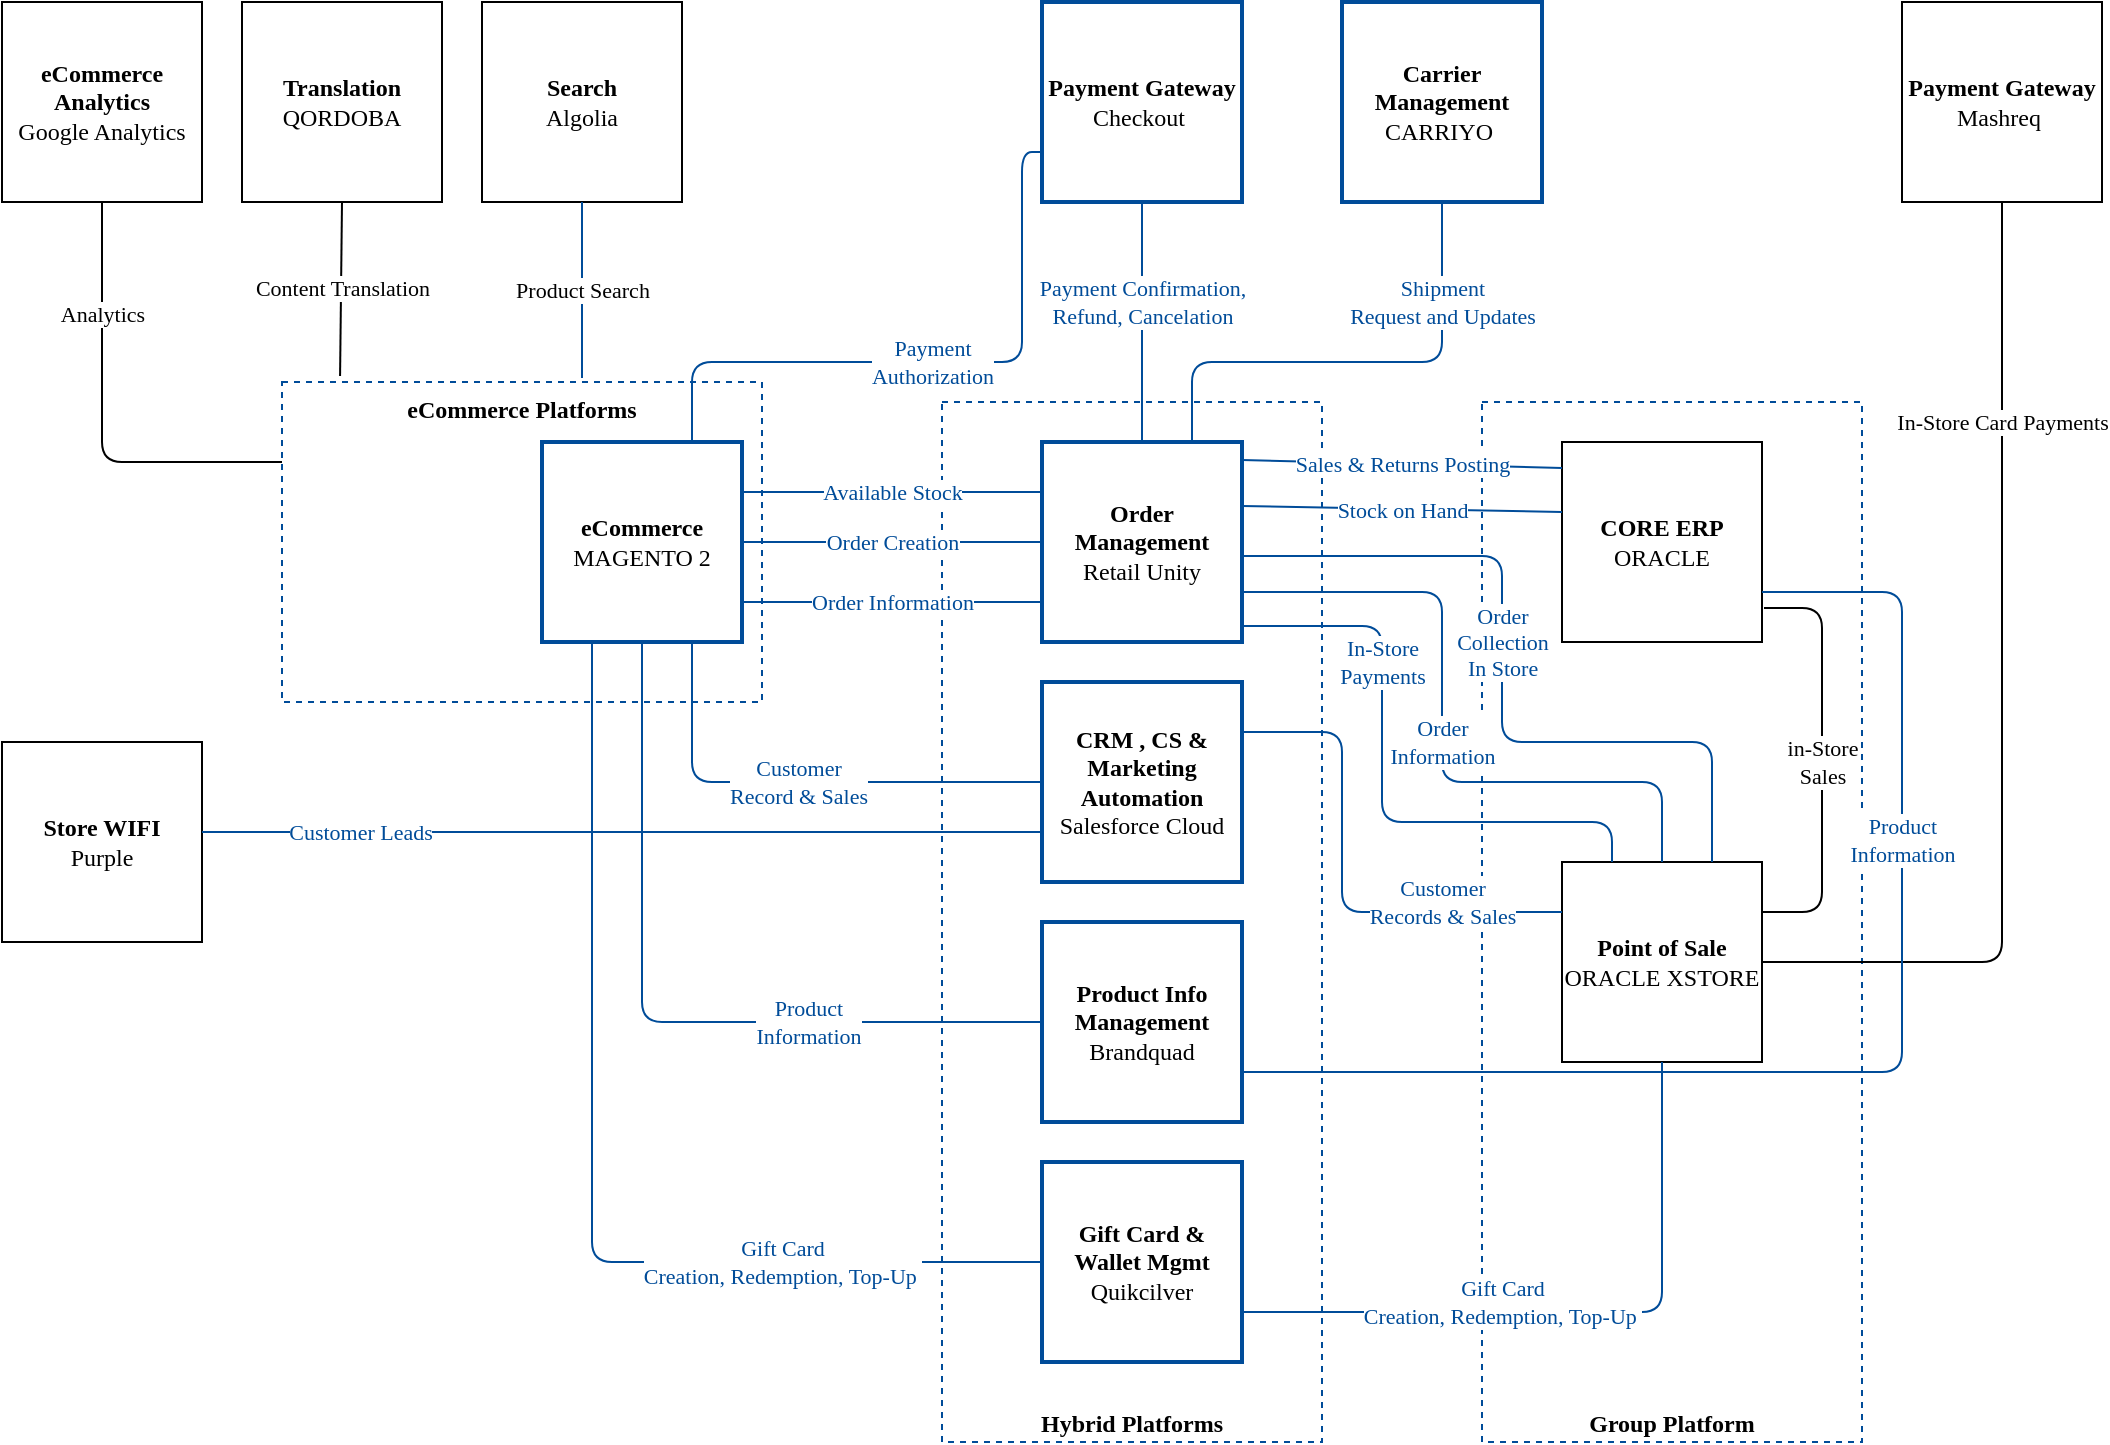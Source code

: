 <mxfile version="12.2.3" type="github" pages="1">
  <diagram id="-GZT7Gz3S9nu6BwqAsMg" name="Page-1">
    <mxGraphModel dx="1426" dy="826" grid="1" gridSize="10" guides="1" tooltips="1" connect="1" arrows="1" fold="1" page="1" pageScale="1" pageWidth="1654" pageHeight="1169" math="0" shadow="0">
      <root>
        <mxCell id="0"/>
        <mxCell id="1" value="Baseline" parent="0"/>
        <mxCell id="lozlibnP6VbxaUcMPLXo-64" value="Group Platform" style="rounded=0;whiteSpace=wrap;html=1;strokeColor=#004C99;strokeWidth=1;fillColor=#FFFFFF;fontFamily=Garamond;fontColor=#000000;verticalAlign=bottom;dashed=1;fontStyle=1" parent="1" vertex="1">
          <mxGeometry x="750" y="280" width="190" height="520" as="geometry"/>
        </mxCell>
        <mxCell id="lozlibnP6VbxaUcMPLXo-31" value="Hybrid Platforms" style="rounded=0;whiteSpace=wrap;html=1;strokeColor=#004C99;strokeWidth=1;fillColor=#FFFFFF;fontFamily=Garamond;fontColor=#000000;verticalAlign=bottom;dashed=1;fontStyle=1" parent="1" vertex="1">
          <mxGeometry x="480" y="280" width="190" height="520" as="geometry"/>
        </mxCell>
        <mxCell id="lozlibnP6VbxaUcMPLXo-13" value="&lt;b&gt;Translation&lt;/b&gt;&lt;br&gt;QORDOBA" style="whiteSpace=wrap;html=1;aspect=fixed;strokeColor=#000000;fontFamily=Garamond;" parent="1" vertex="1">
          <mxGeometry x="130" y="80" width="100" height="100" as="geometry"/>
        </mxCell>
        <mxCell id="lozlibnP6VbxaUcMPLXo-14" value="&lt;b&gt;Search&lt;/b&gt;&lt;br&gt;Algolia" style="whiteSpace=wrap;html=1;aspect=fixed;strokeColor=#000000;fontFamily=Garamond;" parent="1" vertex="1">
          <mxGeometry x="250" y="80" width="100" height="100" as="geometry"/>
        </mxCell>
        <mxCell id="lozlibnP6VbxaUcMPLXo-45" value="&lt;b&gt;eCommerce Analytics&lt;/b&gt;&lt;br&gt;Google Analytics" style="whiteSpace=wrap;html=1;aspect=fixed;strokeColor=#000000;fontFamily=Garamond;" parent="1" vertex="1">
          <mxGeometry x="10" y="80" width="100" height="100" as="geometry"/>
        </mxCell>
        <mxCell id="lozlibnP6VbxaUcMPLXo-46" value="Analytics" style="endArrow=none;html=1;fontFamily=Garamond;entryX=0.5;entryY=1;entryDx=0;entryDy=0;strokeColor=#000000;fontColor=#000000;exitX=0;exitY=0.25;exitDx=0;exitDy=0;" parent="1" source="lozlibnP6VbxaUcMPLXo-30" target="lozlibnP6VbxaUcMPLXo-45" edge="1">
          <mxGeometry x="0.495" width="50" height="50" relative="1" as="geometry">
            <mxPoint x="220" y="289" as="sourcePoint"/>
            <mxPoint x="220" y="190" as="targetPoint"/>
            <Array as="points">
              <mxPoint x="60" y="310"/>
            </Array>
            <mxPoint as="offset"/>
          </mxGeometry>
        </mxCell>
        <mxCell id="lozlibnP6VbxaUcMPLXo-22" value="Content Translation" style="endArrow=none;html=1;fontFamily=Garamond;entryX=0.5;entryY=1;entryDx=0;entryDy=0;strokeColor=#000000;fontColor=#000000;exitX=0.121;exitY=-0.019;exitDx=0;exitDy=0;exitPerimeter=0;" parent="1" source="lozlibnP6VbxaUcMPLXo-30" target="lozlibnP6VbxaUcMPLXo-13" edge="1">
          <mxGeometry width="50" height="50" relative="1" as="geometry">
            <mxPoint x="210" y="270" as="sourcePoint"/>
            <mxPoint x="210" y="250" as="targetPoint"/>
          </mxGeometry>
        </mxCell>
        <mxCell id="lozlibnP6VbxaUcMPLXo-27" value="Product Search" style="endArrow=none;html=1;fontFamily=Garamond;entryX=0.5;entryY=1;entryDx=0;entryDy=0;strokeColor=#004C99;fontColor=#000000;" parent="1" target="lozlibnP6VbxaUcMPLXo-14" edge="1">
          <mxGeometry width="50" height="50" relative="1" as="geometry">
            <mxPoint x="300" y="268" as="sourcePoint"/>
            <mxPoint x="360" y="190" as="targetPoint"/>
          </mxGeometry>
        </mxCell>
        <mxCell id="lozlibnP6VbxaUcMPLXo-30" value="eCommerce Platforms" style="rounded=0;whiteSpace=wrap;html=1;strokeColor=#004C99;strokeWidth=1;fillColor=#FFFFFF;fontFamily=Garamond;fontColor=#000000;verticalAlign=top;dashed=1;fontStyle=1" parent="1" vertex="1">
          <mxGeometry x="150" y="270" width="240" height="160" as="geometry"/>
        </mxCell>
        <mxCell id="lozlibnP6VbxaUcMPLXo-12" value="&lt;b&gt;Point of Sale&lt;br&gt;&lt;/b&gt;ORACLE XSTORE" style="whiteSpace=wrap;html=1;aspect=fixed;strokeColor=#000000;fontFamily=Garamond;" parent="1" vertex="1">
          <mxGeometry x="790" y="510" width="100" height="100" as="geometry"/>
        </mxCell>
        <mxCell id="lozlibnP6VbxaUcMPLXo-17" value="&lt;b&gt;Payment Gateway&lt;br&gt;&lt;/b&gt;Mashreq&amp;nbsp;" style="whiteSpace=wrap;html=1;aspect=fixed;strokeColor=#000000;fontFamily=Garamond;" parent="1" vertex="1">
          <mxGeometry x="960" y="80" width="100" height="100" as="geometry"/>
        </mxCell>
        <mxCell id="lozlibnP6VbxaUcMPLXo-52" value="In-Store Card Payments" style="endArrow=none;html=1;fontFamily=Garamond;entryX=1;entryY=0.5;entryDx=0;entryDy=0;strokeColor=#000000;fontColor=#000000;exitX=0.5;exitY=1;exitDx=0;exitDy=0;" parent="1" source="lozlibnP6VbxaUcMPLXo-17" target="lozlibnP6VbxaUcMPLXo-12" edge="1">
          <mxGeometry x="-0.56" width="50" height="50" relative="1" as="geometry">
            <mxPoint x="1030" y="230" as="sourcePoint"/>
            <mxPoint x="940" y="605" as="targetPoint"/>
            <Array as="points">
              <mxPoint x="1010" y="560"/>
            </Array>
            <mxPoint as="offset"/>
          </mxGeometry>
        </mxCell>
        <mxCell id="lozlibnP6VbxaUcMPLXo-10" value="&lt;b&gt;CORE ERP&lt;br&gt;&lt;/b&gt;ORACLE" style="whiteSpace=wrap;html=1;aspect=fixed;fontFamily=Garamond;" parent="1" vertex="1">
          <mxGeometry x="790" y="300" width="100" height="100" as="geometry"/>
        </mxCell>
        <mxCell id="lozlibnP6VbxaUcMPLXo-63" value="in-Store &lt;br&gt;Sales" style="endArrow=none;html=1;fontFamily=Garamond;entryX=1;entryY=0.25;entryDx=0;entryDy=0;strokeColor=#000000;fontColor=#000000;exitX=1.01;exitY=0.83;exitDx=0;exitDy=0;exitPerimeter=0;" parent="1" source="lozlibnP6VbxaUcMPLXo-10" target="lozlibnP6VbxaUcMPLXo-12" edge="1">
          <mxGeometry x="0.004" width="50" height="50" relative="1" as="geometry">
            <mxPoint x="1020" y="190" as="sourcePoint"/>
            <mxPoint x="900" y="570" as="targetPoint"/>
            <Array as="points">
              <mxPoint x="920" y="383"/>
              <mxPoint x="920" y="535"/>
            </Array>
            <mxPoint as="offset"/>
          </mxGeometry>
        </mxCell>
        <mxCell id="o8V65QhEUuh6gnyvcspd-1" value="&lt;b&gt;Store WIFI&lt;/b&gt;&lt;br&gt;Purple" style="whiteSpace=wrap;html=1;aspect=fixed;strokeColor=#000000;fontFamily=Garamond;" vertex="1" parent="1">
          <mxGeometry x="10" y="450" width="100" height="100" as="geometry"/>
        </mxCell>
        <mxCell id="lozlibnP6VbxaUcMPLXo-3" value="Sunset" parent="0" visible="0"/>
        <mxCell id="lozlibnP6VbxaUcMPLXo-2" value="&lt;b&gt;eCommerce&lt;/b&gt;&lt;br&gt;MAGENTO 1" style="whiteSpace=wrap;html=1;aspect=fixed;strokeColor=#FF0000;fontFamily=Garamond;strokeWidth=2;" parent="lozlibnP6VbxaUcMPLXo-3" vertex="1">
          <mxGeometry x="160" y="300" width="100" height="100" as="geometry"/>
        </mxCell>
        <mxCell id="lozlibnP6VbxaUcMPLXo-56" value="Product &lt;br&gt;Information" style="endArrow=none;html=1;fontFamily=Garamond;entryX=0;entryY=0.75;entryDx=0;entryDy=0;strokeColor=#FF3333;fontColor=#FF3333;" parent="lozlibnP6VbxaUcMPLXo-3" target="lozlibnP6VbxaUcMPLXo-2" edge="1">
          <mxGeometry x="-0.002" y="1" width="50" height="50" relative="1" as="geometry">
            <mxPoint x="70" y="375" as="sourcePoint"/>
            <mxPoint x="70.04" y="561" as="targetPoint"/>
            <mxPoint as="offset"/>
          </mxGeometry>
        </mxCell>
        <mxCell id="lozlibnP6VbxaUcMPLXo-57" value="XLS" style="shape=umlActor;verticalLabelPosition=bottom;labelBackgroundColor=#ffffff;verticalAlign=top;html=1;outlineConnect=0;dashed=1;strokeColor=#FF3333;strokeWidth=2;fillColor=#FFFFFF;fontFamily=Garamond;fontColor=#FF3333;" parent="lozlibnP6VbxaUcMPLXo-3" vertex="1">
          <mxGeometry x="40" y="340" width="30" height="60" as="geometry"/>
        </mxCell>
        <mxCell id="lozlibnP6VbxaUcMPLXo-60" value="&lt;b&gt;Payment Gateway&lt;/b&gt;&lt;br&gt;Payfort" style="whiteSpace=wrap;html=1;aspect=fixed;strokeColor=#FF0000;fontFamily=Garamond;strokeWidth=2;" parent="lozlibnP6VbxaUcMPLXo-3" vertex="1">
          <mxGeometry x="390" y="80" width="100" height="100" as="geometry"/>
        </mxCell>
        <mxCell id="lozlibnP6VbxaUcMPLXo-61" value="All Payment Operations" style="endArrow=none;html=1;fontFamily=Garamond;entryX=1;entryY=0.25;entryDx=0;entryDy=0;strokeColor=#FF3333;fontColor=#FF3333;exitX=0.5;exitY=1;exitDx=0;exitDy=0;" parent="lozlibnP6VbxaUcMPLXo-3" source="lozlibnP6VbxaUcMPLXo-60" target="lozlibnP6VbxaUcMPLXo-2" edge="1">
          <mxGeometry x="0.508" width="50" height="50" relative="1" as="geometry">
            <mxPoint x="850" y="410" as="sourcePoint"/>
            <mxPoint x="245" y="410" as="targetPoint"/>
            <Array as="points">
              <mxPoint x="440" y="325"/>
            </Array>
            <mxPoint as="offset"/>
          </mxGeometry>
        </mxCell>
        <mxCell id="lozlibnP6VbxaUcMPLXo-53" value="Sales &amp;amp; Returns Posting" style="endArrow=none;html=1;fontFamily=Garamond;entryX=0.5;entryY=1;entryDx=0;entryDy=0;strokeColor=#FF3333;fontColor=#FF3333;exitX=0.75;exitY=1;exitDx=0;exitDy=0;" parent="lozlibnP6VbxaUcMPLXo-3" source="lozlibnP6VbxaUcMPLXo-10" target="lozlibnP6VbxaUcMPLXo-2" edge="1">
          <mxGeometry x="0.632" width="50" height="50" relative="1" as="geometry">
            <mxPoint x="290" y="620" as="sourcePoint"/>
            <mxPoint x="230" y="490" as="targetPoint"/>
            <Array as="points">
              <mxPoint x="865" y="490"/>
              <mxPoint x="210" y="490"/>
            </Array>
            <mxPoint as="offset"/>
          </mxGeometry>
        </mxCell>
        <mxCell id="lozlibnP6VbxaUcMPLXo-55" value="Stock on Hand" style="endArrow=none;html=1;fontFamily=Garamond;entryX=0.75;entryY=1;entryDx=0;entryDy=0;strokeColor=#FF3333;fontColor=#FF3333;exitX=0.5;exitY=1;exitDx=0;exitDy=0;" parent="lozlibnP6VbxaUcMPLXo-3" source="lozlibnP6VbxaUcMPLXo-10" target="lozlibnP6VbxaUcMPLXo-2" edge="1">
          <mxGeometry x="0.683" width="50" height="50" relative="1" as="geometry">
            <mxPoint x="791" y="350" as="sourcePoint"/>
            <mxPoint x="390.04" y="351" as="targetPoint"/>
            <Array as="points">
              <mxPoint x="840" y="470"/>
              <mxPoint x="235" y="470"/>
            </Array>
            <mxPoint as="offset"/>
          </mxGeometry>
        </mxCell>
        <mxCell id="lozlibnP6VbxaUcMPLXo-4" value="In Progress" parent="0"/>
        <mxCell id="lozlibnP6VbxaUcMPLXo-1" value="&lt;b&gt;eCommerce&lt;/b&gt;&lt;br&gt;MAGENTO 2" style="whiteSpace=wrap;html=1;aspect=fixed;strokeColor=#004C99;fontFamily=Garamond;strokeWidth=2;" parent="lozlibnP6VbxaUcMPLXo-4" vertex="1">
          <mxGeometry x="280" y="300" width="100" height="100" as="geometry"/>
        </mxCell>
        <mxCell id="lozlibnP6VbxaUcMPLXo-9" value="&lt;b&gt;Product Info Management&lt;/b&gt;&lt;br&gt;Brandquad" style="whiteSpace=wrap;html=1;aspect=fixed;strokeColor=#004C99;fontFamily=Garamond;strokeWidth=2;" parent="lozlibnP6VbxaUcMPLXo-4" vertex="1">
          <mxGeometry x="530" y="540" width="100" height="100" as="geometry"/>
        </mxCell>
        <mxCell id="lozlibnP6VbxaUcMPLXo-15" value="&lt;b&gt;Gift Card &amp;amp; Wallet Mgmt&lt;br&gt;&lt;/b&gt;Quikcilver" style="whiteSpace=wrap;html=1;aspect=fixed;strokeColor=#004C99;fontFamily=Garamond;strokeWidth=2;" parent="lozlibnP6VbxaUcMPLXo-4" vertex="1">
          <mxGeometry x="530" y="660" width="100" height="100" as="geometry"/>
        </mxCell>
        <mxCell id="lozlibnP6VbxaUcMPLXo-16" value="&lt;b&gt;Payment Gateway&lt;br&gt;&lt;/b&gt;Checkout&amp;nbsp;" style="whiteSpace=wrap;html=1;aspect=fixed;strokeColor=#004C99;fontFamily=Garamond;strokeWidth=2;" parent="lozlibnP6VbxaUcMPLXo-4" vertex="1">
          <mxGeometry x="530" y="80" width="100" height="100" as="geometry"/>
        </mxCell>
        <mxCell id="lozlibnP6VbxaUcMPLXo-18" value="&lt;b&gt;Order Management&lt;/b&gt;&lt;br&gt;Retail Unity" style="whiteSpace=wrap;html=1;aspect=fixed;strokeColor=#004C99;fontFamily=Garamond;strokeWidth=2;" parent="lozlibnP6VbxaUcMPLXo-4" vertex="1">
          <mxGeometry x="530" y="300" width="100" height="100" as="geometry"/>
        </mxCell>
        <mxCell id="lozlibnP6VbxaUcMPLXo-20" value="&lt;b&gt;Carrier Management&lt;br&gt;&lt;/b&gt;CARRIYO&amp;nbsp;" style="whiteSpace=wrap;html=1;aspect=fixed;strokeColor=#004C99;fontFamily=Garamond;strokeWidth=2;" parent="lozlibnP6VbxaUcMPLXo-4" vertex="1">
          <mxGeometry x="680" y="80" width="100" height="100" as="geometry"/>
        </mxCell>
        <mxCell id="lozlibnP6VbxaUcMPLXo-21" value="&lt;b&gt;CRM , CS &amp;amp; Marketing Automation&lt;br&gt;&lt;/b&gt;Salesforce Cloud" style="whiteSpace=wrap;html=1;aspect=fixed;strokeColor=#004C99;fontFamily=Garamond;strokeWidth=2;" parent="lozlibnP6VbxaUcMPLXo-4" vertex="1">
          <mxGeometry x="530" y="420" width="100" height="100" as="geometry"/>
        </mxCell>
        <mxCell id="lozlibnP6VbxaUcMPLXo-32" value="Order Creation" style="endArrow=none;html=1;fontFamily=Garamond;entryX=0;entryY=0.5;entryDx=0;entryDy=0;strokeColor=#004C99;fontColor=#004C99;exitX=1;exitY=0.5;exitDx=0;exitDy=0;" parent="lozlibnP6VbxaUcMPLXo-4" source="lozlibnP6VbxaUcMPLXo-1" target="lozlibnP6VbxaUcMPLXo-18" edge="1">
          <mxGeometry width="50" height="50" relative="1" as="geometry">
            <mxPoint x="340" y="290" as="sourcePoint"/>
            <mxPoint x="340" y="190" as="targetPoint"/>
          </mxGeometry>
        </mxCell>
        <mxCell id="lozlibnP6VbxaUcMPLXo-37" value="Customer &lt;br&gt;Record &amp;amp; Sales" style="endArrow=none;html=1;fontFamily=Garamond;entryX=0.75;entryY=1;entryDx=0;entryDy=0;strokeColor=#004C99;fontColor=#004C99;exitX=0;exitY=0.5;exitDx=0;exitDy=0;rounded=1;" parent="lozlibnP6VbxaUcMPLXo-4" source="lozlibnP6VbxaUcMPLXo-21" target="lozlibnP6VbxaUcMPLXo-1" edge="1">
          <mxGeometry width="50" height="50" relative="1" as="geometry">
            <mxPoint x="335" y="715" as="sourcePoint"/>
            <mxPoint x="150" y="530" as="targetPoint"/>
            <Array as="points">
              <mxPoint x="355" y="470"/>
            </Array>
          </mxGeometry>
        </mxCell>
        <mxCell id="lozlibnP6VbxaUcMPLXo-39" value="Product &lt;br&gt;Information" style="endArrow=none;html=1;fontFamily=Garamond;entryX=0.5;entryY=1;entryDx=0;entryDy=0;strokeColor=#004C99;fontColor=#004C99;exitX=0;exitY=0.5;exitDx=0;exitDy=0;" parent="lozlibnP6VbxaUcMPLXo-4" source="lozlibnP6VbxaUcMPLXo-9" target="lozlibnP6VbxaUcMPLXo-1" edge="1">
          <mxGeometry x="-0.397" width="50" height="50" relative="1" as="geometry">
            <mxPoint x="440" y="585" as="sourcePoint"/>
            <mxPoint x="290" y="490" as="targetPoint"/>
            <Array as="points">
              <mxPoint x="330" y="590"/>
            </Array>
            <mxPoint as="offset"/>
          </mxGeometry>
        </mxCell>
        <mxCell id="lozlibnP6VbxaUcMPLXo-43" value="Gift Card &lt;br&gt;Creation, Redemption, Top-Up&amp;nbsp;" style="endArrow=none;html=1;fontFamily=Garamond;entryX=0.25;entryY=1;entryDx=0;entryDy=0;strokeColor=#004C99;fontColor=#004C99;exitX=0;exitY=0.5;exitDx=0;exitDy=0;" parent="lozlibnP6VbxaUcMPLXo-4" source="lozlibnP6VbxaUcMPLXo-15" target="lozlibnP6VbxaUcMPLXo-1" edge="1">
          <mxGeometry x="-0.514" width="50" height="50" relative="1" as="geometry">
            <mxPoint x="540" y="600" as="sourcePoint"/>
            <mxPoint x="365" y="410" as="targetPoint"/>
            <Array as="points">
              <mxPoint x="305" y="710"/>
            </Array>
            <mxPoint as="offset"/>
          </mxGeometry>
        </mxCell>
        <mxCell id="lozlibnP6VbxaUcMPLXo-48" value="Available Stock" style="endArrow=none;html=1;fontFamily=Garamond;entryX=1;entryY=0.25;entryDx=0;entryDy=0;strokeColor=#004C99;fontColor=#004C99;exitX=0;exitY=0.25;exitDx=0;exitDy=0;" parent="lozlibnP6VbxaUcMPLXo-4" source="lozlibnP6VbxaUcMPLXo-18" target="lozlibnP6VbxaUcMPLXo-1" edge="1">
          <mxGeometry width="50" height="50" relative="1" as="geometry">
            <mxPoint x="540" y="323" as="sourcePoint"/>
            <mxPoint x="380" y="320" as="targetPoint"/>
          </mxGeometry>
        </mxCell>
        <mxCell id="lozlibnP6VbxaUcMPLXo-51" value="Order Information" style="endArrow=none;html=1;fontFamily=Garamond;entryX=0;entryY=0.5;entryDx=0;entryDy=0;strokeColor=#004C99;fontColor=#004C99;exitX=1;exitY=0.5;exitDx=0;exitDy=0;" parent="lozlibnP6VbxaUcMPLXo-4" edge="1">
          <mxGeometry width="50" height="50" relative="1" as="geometry">
            <mxPoint x="380" y="380" as="sourcePoint"/>
            <mxPoint x="530" y="380" as="targetPoint"/>
          </mxGeometry>
        </mxCell>
        <mxCell id="lozlibnP6VbxaUcMPLXo-35" value="Sales &amp;amp; Returns Posting" style="endArrow=none;html=1;fontFamily=Garamond;entryX=1;entryY=0.09;entryDx=0;entryDy=0;strokeColor=#004C99;fontColor=#004C99;exitX=0;exitY=0.13;exitDx=0;exitDy=0;entryPerimeter=0;exitPerimeter=0;" parent="lozlibnP6VbxaUcMPLXo-4" source="lozlibnP6VbxaUcMPLXo-10" target="lozlibnP6VbxaUcMPLXo-18" edge="1">
          <mxGeometry width="50" height="50" relative="1" as="geometry">
            <mxPoint x="425" y="580" as="sourcePoint"/>
            <mxPoint x="390" y="460" as="targetPoint"/>
          </mxGeometry>
        </mxCell>
        <mxCell id="lozlibnP6VbxaUcMPLXo-36" value="In-Store &lt;br&gt;Payments" style="endArrow=none;html=1;fontFamily=Garamond;entryX=0.99;entryY=0.92;entryDx=0;entryDy=0;strokeColor=#004C99;fontColor=#004C99;exitX=0.25;exitY=0;exitDx=0;exitDy=0;entryPerimeter=0;" parent="lozlibnP6VbxaUcMPLXo-4" source="lozlibnP6VbxaUcMPLXo-12" target="lozlibnP6VbxaUcMPLXo-18" edge="1">
          <mxGeometry x="0.414" width="50" height="50" relative="1" as="geometry">
            <mxPoint x="800" y="360" as="sourcePoint"/>
            <mxPoint x="640" y="360" as="targetPoint"/>
            <Array as="points">
              <mxPoint x="815" y="490"/>
              <mxPoint x="700" y="490"/>
              <mxPoint x="700" y="392"/>
            </Array>
            <mxPoint as="offset"/>
          </mxGeometry>
        </mxCell>
        <mxCell id="lozlibnP6VbxaUcMPLXo-40" value="Product &lt;br&gt;Information" style="endArrow=none;html=1;fontFamily=Garamond;entryX=1;entryY=0.75;entryDx=0;entryDy=0;strokeColor=#004C99;fontColor=#004C99;exitX=1;exitY=0.75;exitDx=0;exitDy=0;" parent="lozlibnP6VbxaUcMPLXo-4" source="lozlibnP6VbxaUcMPLXo-10" target="lozlibnP6VbxaUcMPLXo-9" edge="1">
          <mxGeometry x="-0.395" width="50" height="50" relative="1" as="geometry">
            <mxPoint x="540" y="600" as="sourcePoint"/>
            <mxPoint x="365" y="410" as="targetPoint"/>
            <Array as="points">
              <mxPoint x="960" y="375"/>
              <mxPoint x="960" y="615"/>
            </Array>
            <mxPoint as="offset"/>
          </mxGeometry>
        </mxCell>
        <mxCell id="lozlibnP6VbxaUcMPLXo-41" value="Order &lt;br&gt;Information" style="endArrow=none;html=1;fontFamily=Garamond;entryX=1;entryY=0.75;entryDx=0;entryDy=0;strokeColor=#004C99;fontColor=#004C99;exitX=0.5;exitY=0;exitDx=0;exitDy=0;" parent="lozlibnP6VbxaUcMPLXo-4" source="lozlibnP6VbxaUcMPLXo-12" target="lozlibnP6VbxaUcMPLXo-18" edge="1">
          <mxGeometry x="-0.015" width="50" height="50" relative="1" as="geometry">
            <mxPoint x="855" y="545" as="sourcePoint"/>
            <mxPoint x="670" y="360" as="targetPoint"/>
            <Array as="points">
              <mxPoint x="840" y="470"/>
              <mxPoint x="730" y="470"/>
              <mxPoint x="730" y="375"/>
            </Array>
            <mxPoint as="offset"/>
          </mxGeometry>
        </mxCell>
        <mxCell id="lozlibnP6VbxaUcMPLXo-42" value="Order &lt;br&gt;Collection &lt;br&gt;In Store" style="endArrow=none;html=1;fontFamily=Garamond;entryX=0.99;entryY=0.57;entryDx=0;entryDy=0;strokeColor=#004C99;fontColor=#004C99;exitX=0.75;exitY=0;exitDx=0;exitDy=0;entryPerimeter=0;" parent="lozlibnP6VbxaUcMPLXo-4" source="lozlibnP6VbxaUcMPLXo-12" target="lozlibnP6VbxaUcMPLXo-18" edge="1">
          <mxGeometry x="0.105" width="50" height="50" relative="1" as="geometry">
            <mxPoint x="850" y="570" as="sourcePoint"/>
            <mxPoint x="640" y="360" as="targetPoint"/>
            <Array as="points">
              <mxPoint x="865" y="450"/>
              <mxPoint x="760" y="450"/>
              <mxPoint x="760" y="357"/>
            </Array>
            <mxPoint as="offset"/>
          </mxGeometry>
        </mxCell>
        <mxCell id="lozlibnP6VbxaUcMPLXo-47" value="Stock on Hand" style="endArrow=none;html=1;fontFamily=Garamond;entryX=1;entryY=0.32;entryDx=0;entryDy=0;strokeColor=#004C99;fontColor=#004C99;exitX=0;exitY=0.35;exitDx=0;exitDy=0;entryPerimeter=0;exitPerimeter=0;" parent="lozlibnP6VbxaUcMPLXo-4" source="lozlibnP6VbxaUcMPLXo-10" target="lozlibnP6VbxaUcMPLXo-18" edge="1">
          <mxGeometry width="50" height="50" relative="1" as="geometry">
            <mxPoint x="800" y="323" as="sourcePoint"/>
            <mxPoint x="640" y="319" as="targetPoint"/>
          </mxGeometry>
        </mxCell>
        <mxCell id="lozlibnP6VbxaUcMPLXo-44" value="Shipment &lt;br&gt;Request and Updates" style="endArrow=none;html=1;fontFamily=Garamond;entryX=0.75;entryY=0;entryDx=0;entryDy=0;strokeColor=#004C99;fontColor=#004C99;exitX=0.5;exitY=1;exitDx=0;exitDy=0;" parent="lozlibnP6VbxaUcMPLXo-4" source="lozlibnP6VbxaUcMPLXo-20" target="lozlibnP6VbxaUcMPLXo-18" edge="1">
          <mxGeometry x="-0.592" width="50" height="50" relative="1" as="geometry">
            <mxPoint x="800" y="323" as="sourcePoint"/>
            <mxPoint x="640" y="319" as="targetPoint"/>
            <Array as="points">
              <mxPoint x="730" y="260"/>
              <mxPoint x="605" y="260"/>
            </Array>
            <mxPoint as="offset"/>
          </mxGeometry>
        </mxCell>
        <mxCell id="lozlibnP6VbxaUcMPLXo-33" value="Payment Confirmation, &lt;br&gt;Refund, Cancelation" style="endArrow=none;html=1;fontFamily=Garamond;strokeColor=#004C99;fontColor=#004C99;entryX=0.5;entryY=1;entryDx=0;entryDy=0;exitX=0.5;exitY=0;exitDx=0;exitDy=0;" parent="lozlibnP6VbxaUcMPLXo-4" source="lozlibnP6VbxaUcMPLXo-18" target="lozlibnP6VbxaUcMPLXo-16" edge="1">
          <mxGeometry x="0.167" width="50" height="50" relative="1" as="geometry">
            <mxPoint x="390" y="360" as="sourcePoint"/>
            <mxPoint x="615" y="180" as="targetPoint"/>
            <mxPoint as="offset"/>
          </mxGeometry>
        </mxCell>
        <mxCell id="lozlibnP6VbxaUcMPLXo-50" value="Payment &lt;br&gt;Authorization" style="endArrow=none;html=1;fontFamily=Garamond;entryX=0;entryY=0.75;entryDx=0;entryDy=0;strokeColor=#004C99;fontColor=#004C99;exitX=0.75;exitY=0;exitDx=0;exitDy=0;" parent="lozlibnP6VbxaUcMPLXo-4" source="lozlibnP6VbxaUcMPLXo-1" target="lozlibnP6VbxaUcMPLXo-16" edge="1">
          <mxGeometry width="50" height="50" relative="1" as="geometry">
            <mxPoint x="565" y="310" as="sourcePoint"/>
            <mxPoint x="500" y="190" as="targetPoint"/>
            <Array as="points">
              <mxPoint x="355" y="260"/>
              <mxPoint x="520" y="260"/>
              <mxPoint x="520" y="155"/>
            </Array>
            <mxPoint as="offset"/>
          </mxGeometry>
        </mxCell>
        <mxCell id="lozlibnP6VbxaUcMPLXo-49" value="Gift Card &lt;br&gt;Creation, Redemption, Top-Up&amp;nbsp;" style="endArrow=none;html=1;fontFamily=Garamond;entryX=1;entryY=0.75;entryDx=0;entryDy=0;strokeColor=#004C99;fontColor=#004C99;exitX=0.5;exitY=1;exitDx=0;exitDy=0;" parent="lozlibnP6VbxaUcMPLXo-4" source="lozlibnP6VbxaUcMPLXo-12" target="lozlibnP6VbxaUcMPLXo-15" edge="1">
          <mxGeometry x="0.224" y="-5" width="50" height="50" relative="1" as="geometry">
            <mxPoint x="540" y="720" as="sourcePoint"/>
            <mxPoint x="315" y="410" as="targetPoint"/>
            <Array as="points">
              <mxPoint x="840" y="735"/>
            </Array>
            <mxPoint as="offset"/>
          </mxGeometry>
        </mxCell>
        <mxCell id="lozlibnP6VbxaUcMPLXo-62" value="Customer &lt;br&gt;Records &amp;amp; Sales" style="endArrow=none;html=1;fontFamily=Garamond;entryX=1;entryY=0.25;entryDx=0;entryDy=0;strokeColor=#004C99;fontColor=#004C99;exitX=0;exitY=0.25;exitDx=0;exitDy=0;" parent="lozlibnP6VbxaUcMPLXo-4" source="lozlibnP6VbxaUcMPLXo-12" target="lozlibnP6VbxaUcMPLXo-21" edge="1">
          <mxGeometry x="-0.52" y="-5" width="50" height="50" relative="1" as="geometry">
            <mxPoint x="920" y="470" as="sourcePoint"/>
            <mxPoint x="640" y="575" as="targetPoint"/>
            <Array as="points">
              <mxPoint x="680" y="535"/>
              <mxPoint x="680" y="445"/>
            </Array>
            <mxPoint as="offset"/>
          </mxGeometry>
        </mxCell>
        <mxCell id="o8V65QhEUuh6gnyvcspd-2" value="Customer Leads" style="endArrow=none;html=1;fontFamily=Garamond;entryX=0;entryY=0.75;entryDx=0;entryDy=0;strokeColor=#004C99;fontColor=#004C99;" edge="1" parent="lozlibnP6VbxaUcMPLXo-4" target="lozlibnP6VbxaUcMPLXo-21">
          <mxGeometry x="-0.626" width="50" height="50" relative="1" as="geometry">
            <mxPoint x="110" y="495" as="sourcePoint"/>
            <mxPoint x="340" y="410.0" as="targetPoint"/>
            <Array as="points"/>
            <mxPoint as="offset"/>
          </mxGeometry>
        </mxCell>
      </root>
    </mxGraphModel>
  </diagram>
</mxfile>
